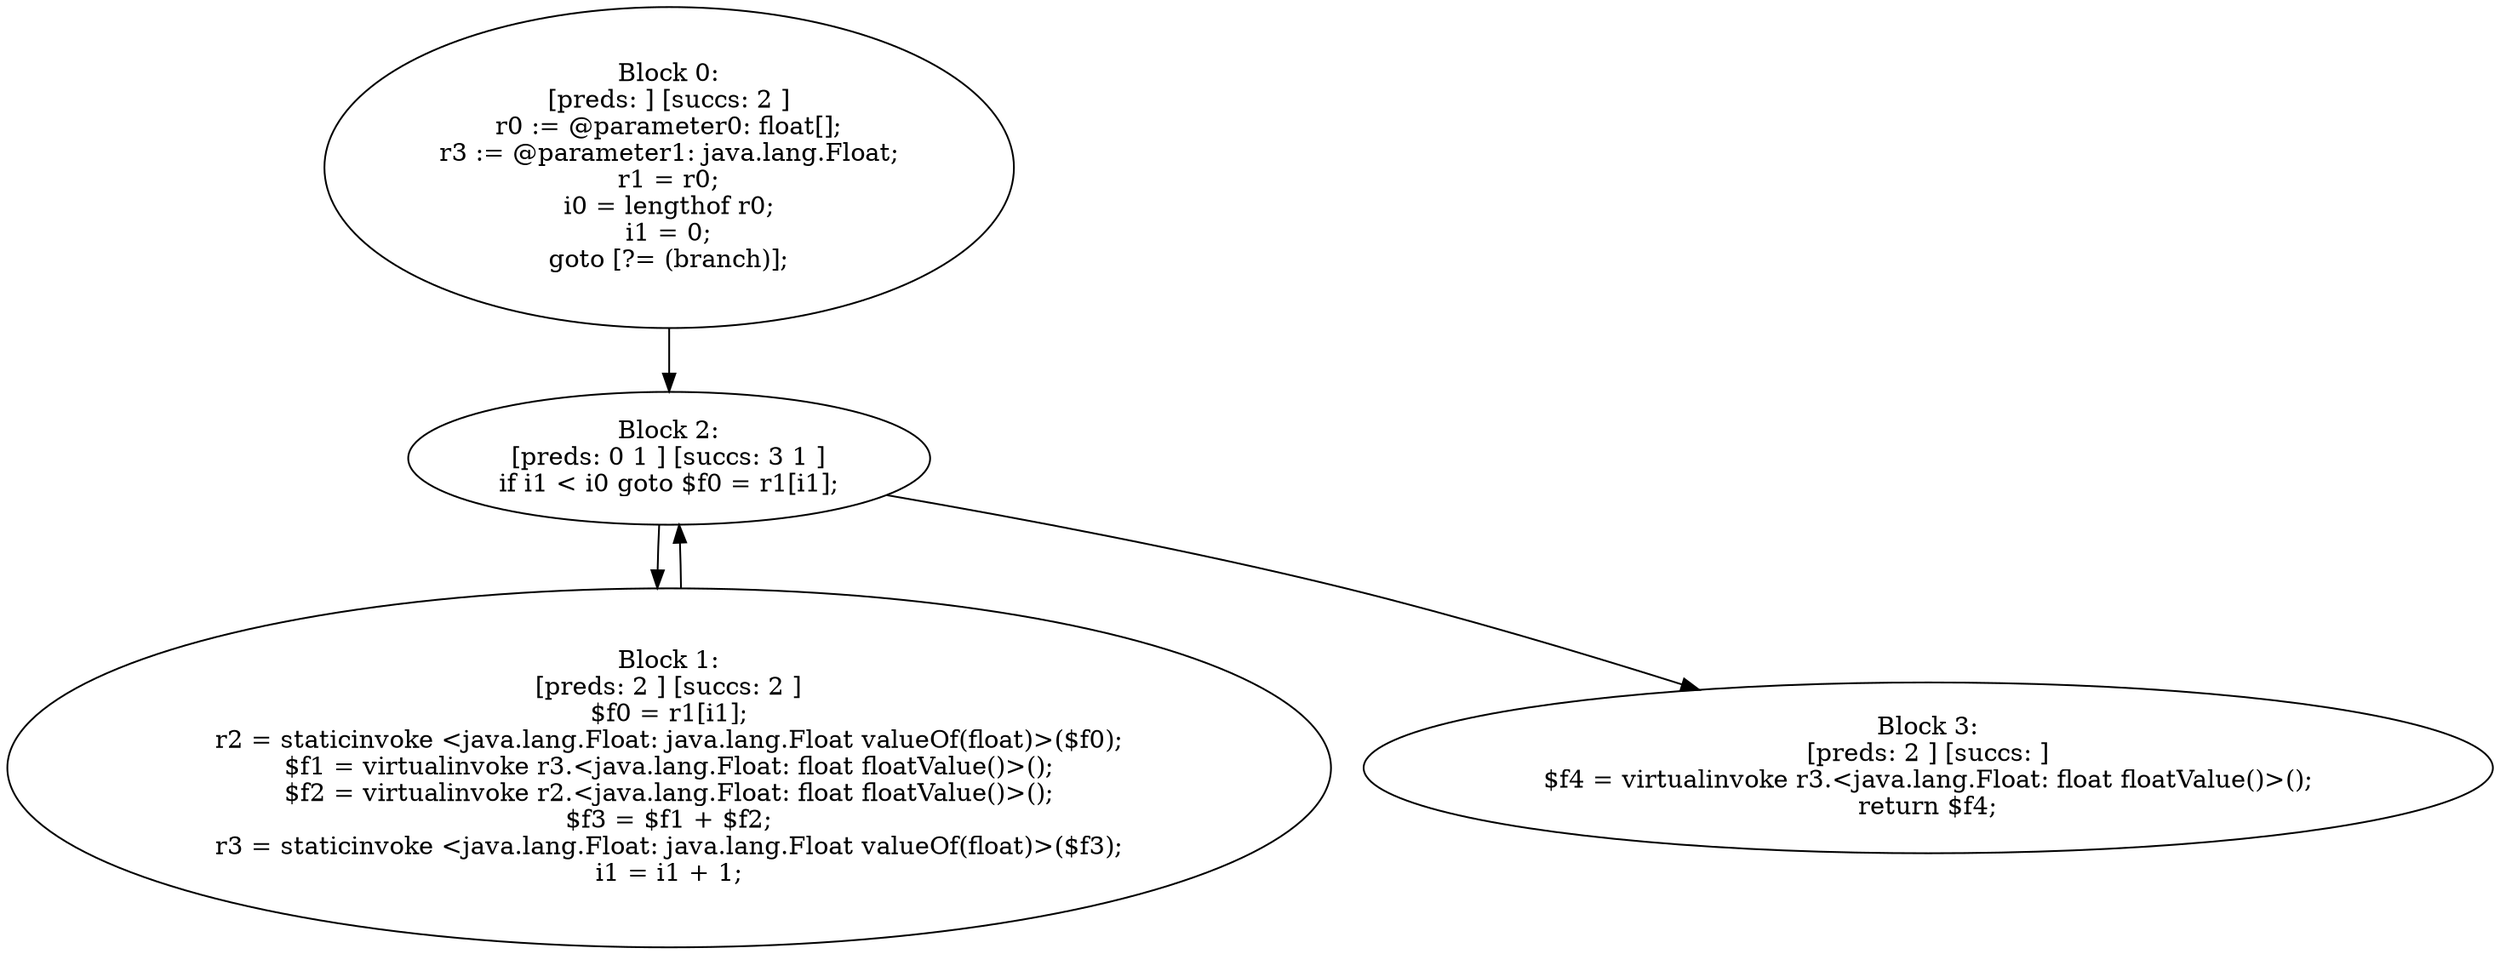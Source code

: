 digraph "unitGraph" {
    "Block 0:
[preds: ] [succs: 2 ]
r0 := @parameter0: float[];
r3 := @parameter1: java.lang.Float;
r1 = r0;
i0 = lengthof r0;
i1 = 0;
goto [?= (branch)];
"
    "Block 1:
[preds: 2 ] [succs: 2 ]
$f0 = r1[i1];
r2 = staticinvoke <java.lang.Float: java.lang.Float valueOf(float)>($f0);
$f1 = virtualinvoke r3.<java.lang.Float: float floatValue()>();
$f2 = virtualinvoke r2.<java.lang.Float: float floatValue()>();
$f3 = $f1 + $f2;
r3 = staticinvoke <java.lang.Float: java.lang.Float valueOf(float)>($f3);
i1 = i1 + 1;
"
    "Block 2:
[preds: 0 1 ] [succs: 3 1 ]
if i1 < i0 goto $f0 = r1[i1];
"
    "Block 3:
[preds: 2 ] [succs: ]
$f4 = virtualinvoke r3.<java.lang.Float: float floatValue()>();
return $f4;
"
    "Block 0:
[preds: ] [succs: 2 ]
r0 := @parameter0: float[];
r3 := @parameter1: java.lang.Float;
r1 = r0;
i0 = lengthof r0;
i1 = 0;
goto [?= (branch)];
"->"Block 2:
[preds: 0 1 ] [succs: 3 1 ]
if i1 < i0 goto $f0 = r1[i1];
";
    "Block 1:
[preds: 2 ] [succs: 2 ]
$f0 = r1[i1];
r2 = staticinvoke <java.lang.Float: java.lang.Float valueOf(float)>($f0);
$f1 = virtualinvoke r3.<java.lang.Float: float floatValue()>();
$f2 = virtualinvoke r2.<java.lang.Float: float floatValue()>();
$f3 = $f1 + $f2;
r3 = staticinvoke <java.lang.Float: java.lang.Float valueOf(float)>($f3);
i1 = i1 + 1;
"->"Block 2:
[preds: 0 1 ] [succs: 3 1 ]
if i1 < i0 goto $f0 = r1[i1];
";
    "Block 2:
[preds: 0 1 ] [succs: 3 1 ]
if i1 < i0 goto $f0 = r1[i1];
"->"Block 3:
[preds: 2 ] [succs: ]
$f4 = virtualinvoke r3.<java.lang.Float: float floatValue()>();
return $f4;
";
    "Block 2:
[preds: 0 1 ] [succs: 3 1 ]
if i1 < i0 goto $f0 = r1[i1];
"->"Block 1:
[preds: 2 ] [succs: 2 ]
$f0 = r1[i1];
r2 = staticinvoke <java.lang.Float: java.lang.Float valueOf(float)>($f0);
$f1 = virtualinvoke r3.<java.lang.Float: float floatValue()>();
$f2 = virtualinvoke r2.<java.lang.Float: float floatValue()>();
$f3 = $f1 + $f2;
r3 = staticinvoke <java.lang.Float: java.lang.Float valueOf(float)>($f3);
i1 = i1 + 1;
";
}
